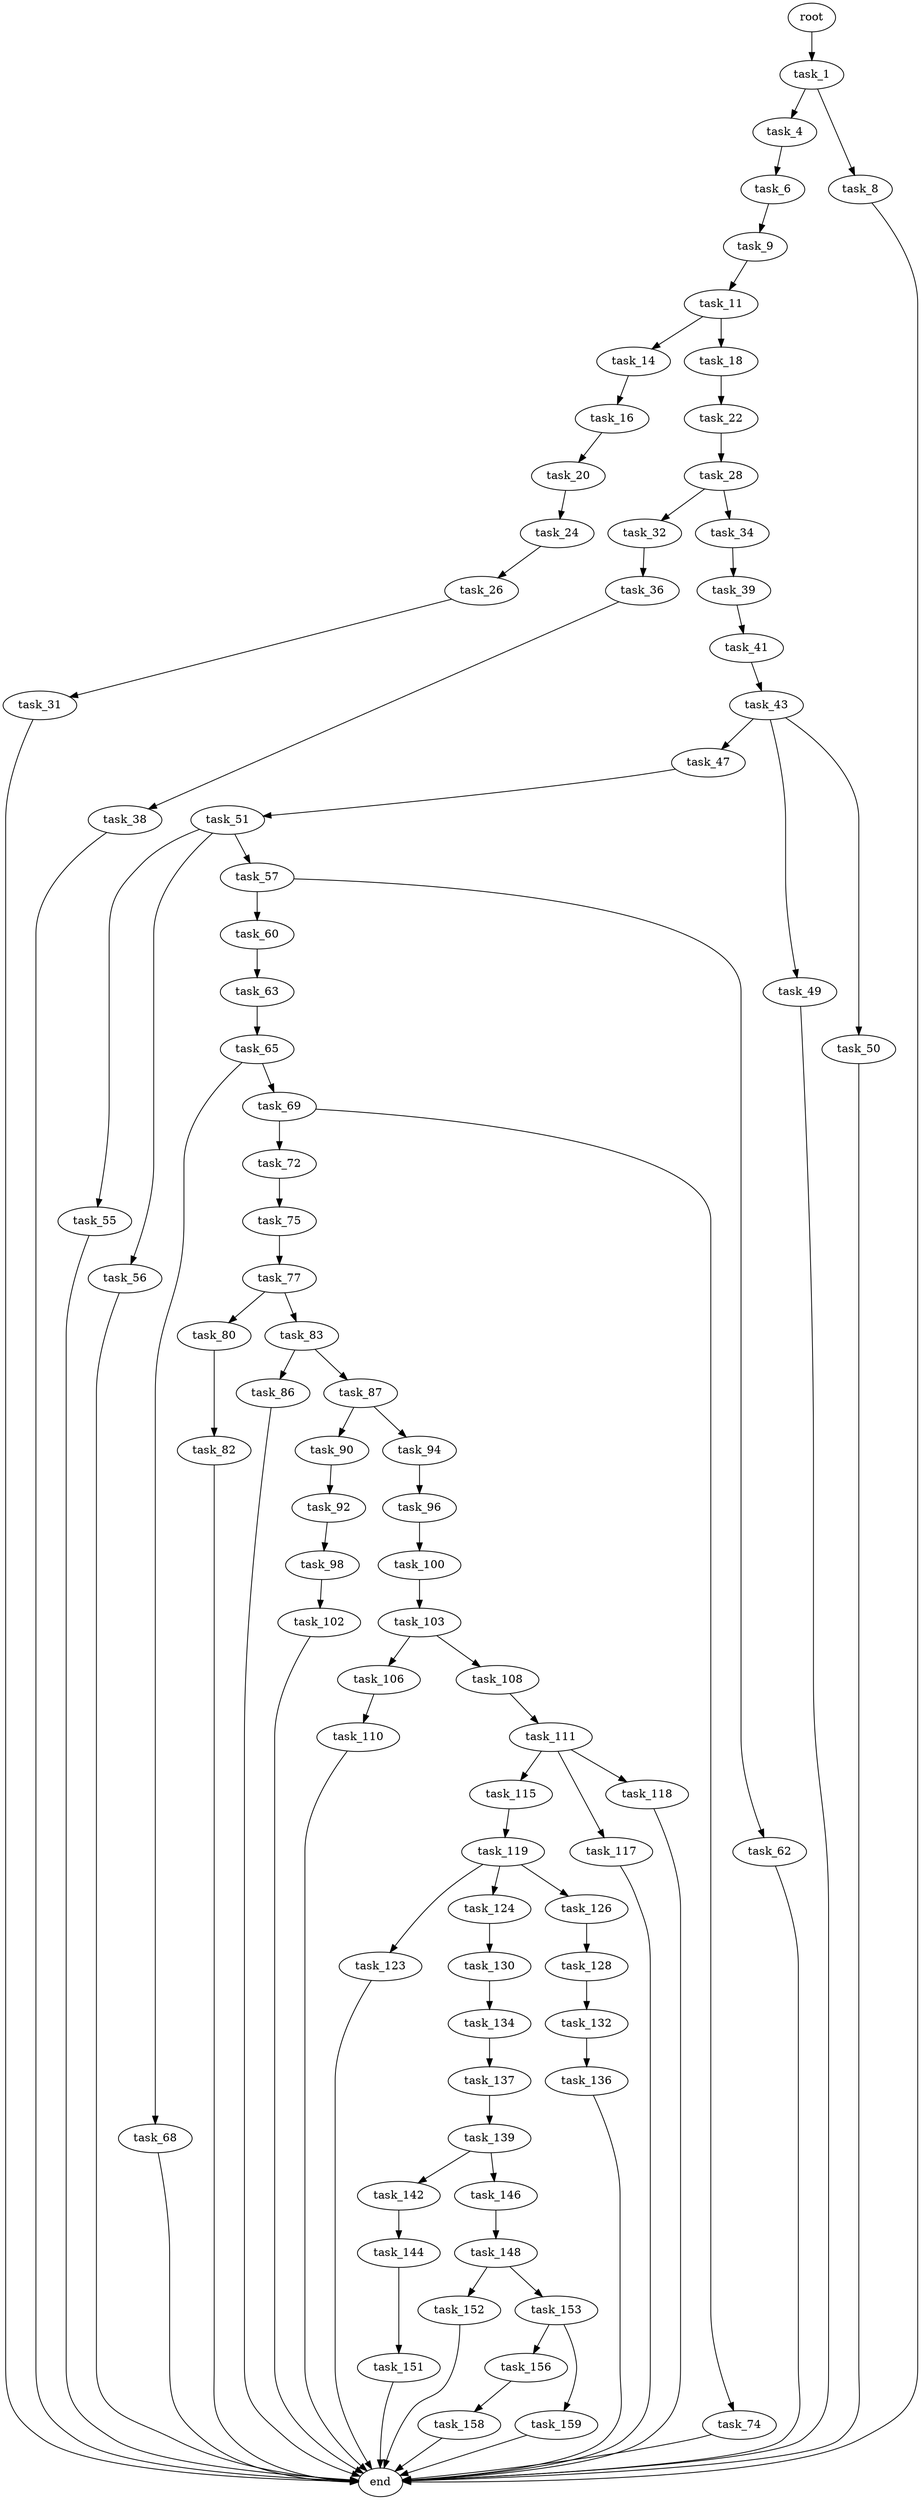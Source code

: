 digraph G {
  root [size="0.000000"];
  task_1 [size="782757789696.000000"];
  task_4 [size="66429605246.000000"];
  task_6 [size="14707773331.000000"];
  task_8 [size="77643959148.000000"];
  task_9 [size="28991029248.000000"];
  task_11 [size="798020993351.000000"];
  task_14 [size="231928233984.000000"];
  task_16 [size="148676384354.000000"];
  task_18 [size="782757789696.000000"];
  task_20 [size="148085349119.000000"];
  task_22 [size="31959499017.000000"];
  task_24 [size="569963881447.000000"];
  task_26 [size="1100842136505.000000"];
  task_28 [size="68719476736.000000"];
  task_31 [size="134217728000.000000"];
  task_32 [size="30578090702.000000"];
  task_34 [size="15528393737.000000"];
  task_36 [size="6134644528.000000"];
  task_38 [size="2597017773.000000"];
  task_39 [size="28991029248.000000"];
  task_41 [size="368293445632.000000"];
  task_43 [size="549755813888.000000"];
  task_47 [size="898833166.000000"];
  task_49 [size="1790260346.000000"];
  task_50 [size="46969740505.000000"];
  task_51 [size="7619702820.000000"];
  task_55 [size="10648767638.000000"];
  task_56 [size="192740075593.000000"];
  task_57 [size="1531304313.000000"];
  task_60 [size="9097446818.000000"];
  task_62 [size="288381651352.000000"];
  task_63 [size="134217728000.000000"];
  task_65 [size="79315742959.000000"];
  task_68 [size="368293445632.000000"];
  task_69 [size="127543924858.000000"];
  task_72 [size="26361377246.000000"];
  task_74 [size="145926803076.000000"];
  task_75 [size="68719476736.000000"];
  task_77 [size="67343752433.000000"];
  task_80 [size="782757789696.000000"];
  task_82 [size="134217728000.000000"];
  task_83 [size="104663487704.000000"];
  task_86 [size="134217728000.000000"];
  task_87 [size="483180936631.000000"];
  task_90 [size="344097875286.000000"];
  task_92 [size="782757789696.000000"];
  task_94 [size="28991029248.000000"];
  task_96 [size="3666879746.000000"];
  task_98 [size="10229963471.000000"];
  task_100 [size="8589934592.000000"];
  task_102 [size="549755813888.000000"];
  task_103 [size="6159904441.000000"];
  task_106 [size="8589934592.000000"];
  task_108 [size="111566250450.000000"];
  task_110 [size="1073741824000.000000"];
  task_111 [size="144054434430.000000"];
  task_115 [size="9031682840.000000"];
  task_117 [size="231928233984.000000"];
  task_118 [size="28991029248.000000"];
  task_119 [size="8589934592.000000"];
  task_123 [size="26059892847.000000"];
  task_124 [size="126234422029.000000"];
  task_126 [size="782757789696.000000"];
  task_128 [size="549755813888.000000"];
  task_130 [size="126252946610.000000"];
  task_132 [size="58982104776.000000"];
  task_134 [size="782757789696.000000"];
  task_136 [size="549755813888.000000"];
  task_137 [size="13660230416.000000"];
  task_139 [size="7522368351.000000"];
  task_142 [size="368293445632.000000"];
  task_144 [size="134217728000.000000"];
  task_146 [size="1085565795487.000000"];
  task_148 [size="1073741824000.000000"];
  task_151 [size="78510253153.000000"];
  task_152 [size="368293445632.000000"];
  task_153 [size="120242189370.000000"];
  task_156 [size="10797459941.000000"];
  task_158 [size="2274970022.000000"];
  task_159 [size="1073741824000.000000"];
  end [size="0.000000"];

  root -> task_1 [size="1.000000"];
  task_1 -> task_4 [size="679477248.000000"];
  task_1 -> task_8 [size="679477248.000000"];
  task_4 -> task_6 [size="301989888.000000"];
  task_6 -> task_9 [size="301989888.000000"];
  task_8 -> end [size="1.000000"];
  task_9 -> task_11 [size="75497472.000000"];
  task_11 -> task_14 [size="536870912.000000"];
  task_11 -> task_18 [size="536870912.000000"];
  task_14 -> task_16 [size="301989888.000000"];
  task_16 -> task_20 [size="134217728.000000"];
  task_18 -> task_22 [size="679477248.000000"];
  task_20 -> task_24 [size="536870912.000000"];
  task_22 -> task_28 [size="33554432.000000"];
  task_24 -> task_26 [size="411041792.000000"];
  task_26 -> task_31 [size="679477248.000000"];
  task_28 -> task_32 [size="134217728.000000"];
  task_28 -> task_34 [size="134217728.000000"];
  task_31 -> end [size="1.000000"];
  task_32 -> task_36 [size="679477248.000000"];
  task_34 -> task_39 [size="75497472.000000"];
  task_36 -> task_38 [size="134217728.000000"];
  task_38 -> end [size="1.000000"];
  task_39 -> task_41 [size="75497472.000000"];
  task_41 -> task_43 [size="411041792.000000"];
  task_43 -> task_47 [size="536870912.000000"];
  task_43 -> task_49 [size="536870912.000000"];
  task_43 -> task_50 [size="536870912.000000"];
  task_47 -> task_51 [size="33554432.000000"];
  task_49 -> end [size="1.000000"];
  task_50 -> end [size="1.000000"];
  task_51 -> task_55 [size="209715200.000000"];
  task_51 -> task_56 [size="209715200.000000"];
  task_51 -> task_57 [size="209715200.000000"];
  task_55 -> end [size="1.000000"];
  task_56 -> end [size="1.000000"];
  task_57 -> task_60 [size="33554432.000000"];
  task_57 -> task_62 [size="33554432.000000"];
  task_60 -> task_63 [size="33554432.000000"];
  task_62 -> end [size="1.000000"];
  task_63 -> task_65 [size="209715200.000000"];
  task_65 -> task_68 [size="134217728.000000"];
  task_65 -> task_69 [size="134217728.000000"];
  task_68 -> end [size="1.000000"];
  task_69 -> task_72 [size="411041792.000000"];
  task_69 -> task_74 [size="411041792.000000"];
  task_72 -> task_75 [size="679477248.000000"];
  task_74 -> end [size="1.000000"];
  task_75 -> task_77 [size="134217728.000000"];
  task_77 -> task_80 [size="75497472.000000"];
  task_77 -> task_83 [size="75497472.000000"];
  task_80 -> task_82 [size="679477248.000000"];
  task_82 -> end [size="1.000000"];
  task_83 -> task_86 [size="209715200.000000"];
  task_83 -> task_87 [size="209715200.000000"];
  task_86 -> end [size="1.000000"];
  task_87 -> task_90 [size="411041792.000000"];
  task_87 -> task_94 [size="411041792.000000"];
  task_90 -> task_92 [size="411041792.000000"];
  task_92 -> task_98 [size="679477248.000000"];
  task_94 -> task_96 [size="75497472.000000"];
  task_96 -> task_100 [size="134217728.000000"];
  task_98 -> task_102 [size="209715200.000000"];
  task_100 -> task_103 [size="33554432.000000"];
  task_102 -> end [size="1.000000"];
  task_103 -> task_106 [size="301989888.000000"];
  task_103 -> task_108 [size="301989888.000000"];
  task_106 -> task_110 [size="33554432.000000"];
  task_108 -> task_111 [size="75497472.000000"];
  task_110 -> end [size="1.000000"];
  task_111 -> task_115 [size="301989888.000000"];
  task_111 -> task_117 [size="301989888.000000"];
  task_111 -> task_118 [size="301989888.000000"];
  task_115 -> task_119 [size="838860800.000000"];
  task_117 -> end [size="1.000000"];
  task_118 -> end [size="1.000000"];
  task_119 -> task_123 [size="33554432.000000"];
  task_119 -> task_124 [size="33554432.000000"];
  task_119 -> task_126 [size="33554432.000000"];
  task_123 -> end [size="1.000000"];
  task_124 -> task_130 [size="301989888.000000"];
  task_126 -> task_128 [size="679477248.000000"];
  task_128 -> task_132 [size="536870912.000000"];
  task_130 -> task_134 [size="134217728.000000"];
  task_132 -> task_136 [size="134217728.000000"];
  task_134 -> task_137 [size="679477248.000000"];
  task_136 -> end [size="1.000000"];
  task_137 -> task_139 [size="301989888.000000"];
  task_139 -> task_142 [size="679477248.000000"];
  task_139 -> task_146 [size="679477248.000000"];
  task_142 -> task_144 [size="411041792.000000"];
  task_144 -> task_151 [size="209715200.000000"];
  task_146 -> task_148 [size="679477248.000000"];
  task_148 -> task_152 [size="838860800.000000"];
  task_148 -> task_153 [size="838860800.000000"];
  task_151 -> end [size="1.000000"];
  task_152 -> end [size="1.000000"];
  task_153 -> task_156 [size="411041792.000000"];
  task_153 -> task_159 [size="411041792.000000"];
  task_156 -> task_158 [size="679477248.000000"];
  task_158 -> end [size="1.000000"];
  task_159 -> end [size="1.000000"];
}
